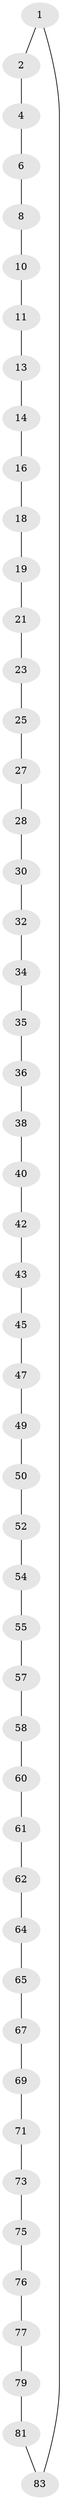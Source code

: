 // original degree distribution, {2: 1.0}
// Generated by graph-tools (version 1.1) at 2025/11/02/27/25 16:11:38]
// undirected, 50 vertices, 50 edges
graph export_dot {
graph [start="1"]
  node [color=gray90,style=filled];
  1 [super="+84"];
  2 [super="+3"];
  4 [super="+5"];
  6 [super="+7"];
  8 [super="+9"];
  10;
  11 [super="+12"];
  13;
  14 [super="+15"];
  16 [super="+17"];
  18;
  19 [super="+20"];
  21 [super="+22"];
  23 [super="+24"];
  25 [super="+26"];
  27;
  28 [super="+29"];
  30 [super="+31"];
  32 [super="+33"];
  34;
  35;
  36 [super="+37"];
  38 [super="+39"];
  40 [super="+41"];
  42;
  43 [super="+44"];
  45 [super="+46"];
  47 [super="+48"];
  49;
  50 [super="+51"];
  52 [super="+53"];
  54;
  55 [super="+56"];
  57;
  58 [super="+59"];
  60;
  61;
  62 [super="+63"];
  64;
  65 [super="+66"];
  67 [super="+68"];
  69 [super="+70"];
  71 [super="+72"];
  73 [super="+74"];
  75;
  76;
  77 [super="+78"];
  79 [super="+80"];
  81 [super="+82"];
  83;
  1 -- 2;
  1 -- 83;
  2 -- 4;
  4 -- 6;
  6 -- 8;
  8 -- 10;
  10 -- 11;
  11 -- 13;
  13 -- 14;
  14 -- 16;
  16 -- 18;
  18 -- 19;
  19 -- 21;
  21 -- 23;
  23 -- 25;
  25 -- 27;
  27 -- 28;
  28 -- 30;
  30 -- 32;
  32 -- 34;
  34 -- 35;
  35 -- 36;
  36 -- 38;
  38 -- 40;
  40 -- 42;
  42 -- 43;
  43 -- 45;
  45 -- 47;
  47 -- 49;
  49 -- 50;
  50 -- 52;
  52 -- 54;
  54 -- 55;
  55 -- 57;
  57 -- 58;
  58 -- 60;
  60 -- 61;
  61 -- 62;
  62 -- 64;
  64 -- 65;
  65 -- 67;
  67 -- 69;
  69 -- 71;
  71 -- 73;
  73 -- 75;
  75 -- 76;
  76 -- 77;
  77 -- 79;
  79 -- 81;
  81 -- 83;
}
